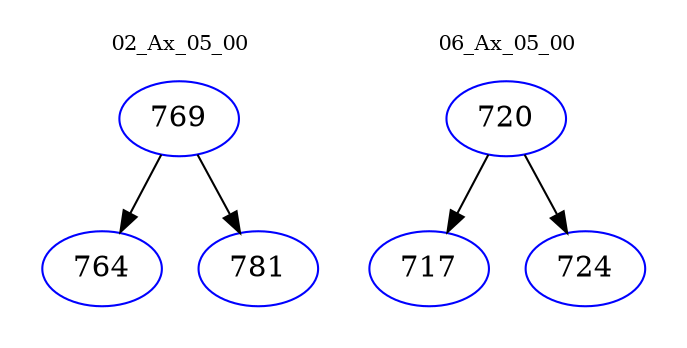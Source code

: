 digraph{
subgraph cluster_0 {
color = white
label = "02_Ax_05_00";
fontsize=10;
T0_769 [label="769", color="blue"]
T0_769 -> T0_764 [color="black"]
T0_764 [label="764", color="blue"]
T0_769 -> T0_781 [color="black"]
T0_781 [label="781", color="blue"]
}
subgraph cluster_1 {
color = white
label = "06_Ax_05_00";
fontsize=10;
T1_720 [label="720", color="blue"]
T1_720 -> T1_717 [color="black"]
T1_717 [label="717", color="blue"]
T1_720 -> T1_724 [color="black"]
T1_724 [label="724", color="blue"]
}
}
